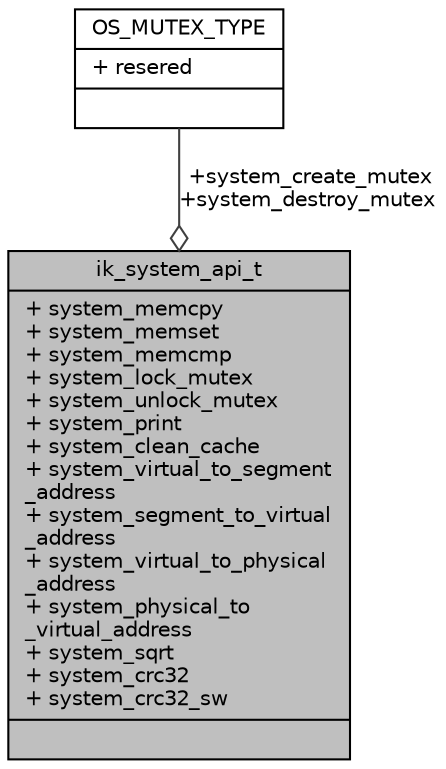 digraph "ik_system_api_t"
{
 // INTERACTIVE_SVG=YES
 // LATEX_PDF_SIZE
  bgcolor="transparent";
  edge [fontname="Helvetica",fontsize="10",labelfontname="Helvetica",labelfontsize="10"];
  node [fontname="Helvetica",fontsize="10",shape=record];
  Node1 [label="{ik_system_api_t\n|+ system_memcpy\l+ system_memset\l+ system_memcmp\l+ system_lock_mutex\l+ system_unlock_mutex\l+ system_print\l+ system_clean_cache\l+ system_virtual_to_segment\l_address\l+ system_segment_to_virtual\l_address\l+ system_virtual_to_physical\l_address\l+ system_physical_to\l_virtual_address\l+ system_sqrt\l+ system_crc32\l+ system_crc32_sw\l|}",height=0.2,width=0.4,color="black", fillcolor="grey75", style="filled", fontcolor="black",tooltip=" "];
  Node2 -> Node1 [color="grey25",fontsize="10",style="solid",label=" +system_create_mutex\n+system_destroy_mutex" ,arrowhead="odiamond",fontname="Helvetica"];
  Node2 [label="{OS_MUTEX_TYPE\n|+ resered\l|}",height=0.2,width=0.4,color="black",URL="$d0/d78/structOS__MUTEX__TYPE.html",tooltip=" "];
}

